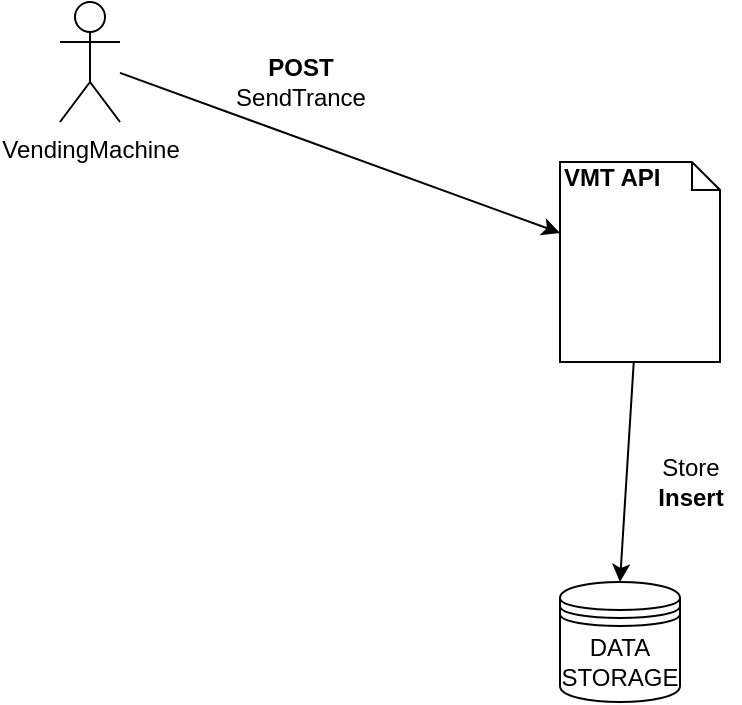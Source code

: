 <mxfile version="13.6.4" type="device" pages="3"><diagram id="ZlB7fi6bWf-UZnUkXwr3" name="TraceSalse_usecase"><mxGraphModel dx="920" dy="552" grid="1" gridSize="10" guides="1" tooltips="1" connect="1" arrows="1" fold="1" page="1" pageScale="1" pageWidth="827" pageHeight="1169" math="0" shadow="0"><root><mxCell id="0"/><mxCell id="1" parent="0"/><mxCell id="t57x0bVkpKLR1xA9A10W-9" style="rounded=0;orthogonalLoop=1;jettySize=auto;html=1;" edge="1" parent="1" source="t57x0bVkpKLR1xA9A10W-4" target="t57x0bVkpKLR1xA9A10W-8"><mxGeometry relative="1" as="geometry"/></mxCell><mxCell id="t57x0bVkpKLR1xA9A10W-4" value="VendingMachine&lt;br&gt;" style="shape=umlActor;verticalLabelPosition=bottom;verticalAlign=top;html=1;outlineConnect=0;" vertex="1" parent="1"><mxGeometry x="40" y="40" width="30" height="60" as="geometry"/></mxCell><mxCell id="t57x0bVkpKLR1xA9A10W-6" value="DATA&lt;br&gt;STORAGE" style="shape=datastore;whiteSpace=wrap;html=1;" vertex="1" parent="1"><mxGeometry x="290" y="330" width="60" height="60" as="geometry"/></mxCell><mxCell id="t57x0bVkpKLR1xA9A10W-11" style="edgeStyle=none;rounded=0;orthogonalLoop=1;jettySize=auto;html=1;entryX=0.5;entryY=0;entryDx=0;entryDy=0;" edge="1" parent="1" source="t57x0bVkpKLR1xA9A10W-8" target="t57x0bVkpKLR1xA9A10W-6"><mxGeometry relative="1" as="geometry"/></mxCell><mxCell id="t57x0bVkpKLR1xA9A10W-8" value="&lt;b&gt;VMT API&lt;/b&gt;" style="shape=note;whiteSpace=wrap;html=1;size=14;verticalAlign=top;align=left;spacingTop=-6;" vertex="1" parent="1"><mxGeometry x="290" y="120" width="80" height="100" as="geometry"/></mxCell><mxCell id="t57x0bVkpKLR1xA9A10W-10" value="&lt;b&gt;POST&lt;/b&gt;&lt;br&gt;SendTrance" style="text;html=1;align=center;verticalAlign=middle;resizable=0;points=[];autosize=1;" vertex="1" parent="1"><mxGeometry x="120" y="65" width="80" height="30" as="geometry"/></mxCell><mxCell id="t57x0bVkpKLR1xA9A10W-12" value="Store&lt;br&gt;&lt;b&gt;Insert&lt;/b&gt;" style="text;html=1;align=center;verticalAlign=middle;resizable=0;points=[];autosize=1;" vertex="1" parent="1"><mxGeometry x="330" y="265" width="50" height="30" as="geometry"/></mxCell></root></mxGraphModel></diagram><diagram id="dPWDsvPSKdWV8r8in1Wj" name="ViewSalseLog_usecase"><mxGraphModel dx="782" dy="469" grid="1" gridSize="10" guides="1" tooltips="1" connect="1" arrows="1" fold="1" page="1" pageScale="1" pageWidth="827" pageHeight="1169" math="0" shadow="0"><root><mxCell id="fptyEy43EB4NmrUuLDO3-0"/><mxCell id="fptyEy43EB4NmrUuLDO3-1" parent="fptyEy43EB4NmrUuLDO3-0"/><mxCell id="f3tXtGERka78SKo-lgIM-0" style="rounded=0;orthogonalLoop=1;jettySize=auto;html=1;" edge="1" parent="fptyEy43EB4NmrUuLDO3-1" source="f3tXtGERka78SKo-lgIM-1" target="f3tXtGERka78SKo-lgIM-4"><mxGeometry relative="1" as="geometry"/></mxCell><mxCell id="f3tXtGERka78SKo-lgIM-1" value="FranchiseAdmin" style="shape=umlActor;verticalLabelPosition=bottom;verticalAlign=top;html=1;outlineConnect=0;" vertex="1" parent="fptyEy43EB4NmrUuLDO3-1"><mxGeometry x="40" y="40" width="30" height="60" as="geometry"/></mxCell><mxCell id="IfpS9Ie2w5U7p0ZytPXr-1" style="edgeStyle=none;rounded=0;orthogonalLoop=1;jettySize=auto;html=1;entryX=0.5;entryY=1;entryDx=0;entryDy=0;entryPerimeter=0;" edge="1" parent="fptyEy43EB4NmrUuLDO3-1" source="f3tXtGERka78SKo-lgIM-2" target="f3tXtGERka78SKo-lgIM-4"><mxGeometry relative="1" as="geometry"/></mxCell><mxCell id="f3tXtGERka78SKo-lgIM-2" value="DATA&lt;br&gt;STORAGE" style="shape=datastore;whiteSpace=wrap;html=1;" vertex="1" parent="fptyEy43EB4NmrUuLDO3-1"><mxGeometry x="170" y="330" width="60" height="60" as="geometry"/></mxCell><mxCell id="f3tXtGERka78SKo-lgIM-3" style="edgeStyle=none;rounded=0;orthogonalLoop=1;jettySize=auto;html=1;entryX=0.5;entryY=0;entryDx=0;entryDy=0;" edge="1" parent="fptyEy43EB4NmrUuLDO3-1" source="f3tXtGERka78SKo-lgIM-4" target="f3tXtGERka78SKo-lgIM-2"><mxGeometry relative="1" as="geometry"/></mxCell><mxCell id="f3tXtGERka78SKo-lgIM-4" value="&lt;b&gt;VMT API&lt;/b&gt;" style="shape=note;whiteSpace=wrap;html=1;size=14;verticalAlign=top;align=left;spacingTop=-6;" vertex="1" parent="fptyEy43EB4NmrUuLDO3-1"><mxGeometry x="290" y="120" width="80" height="100" as="geometry"/></mxCell><mxCell id="f3tXtGERka78SKo-lgIM-5" value="&lt;b&gt;GET&lt;/b&gt;&lt;br&gt;ViewSalse" style="text;html=1;align=center;verticalAlign=middle;resizable=0;points=[];autosize=1;" vertex="1" parent="fptyEy43EB4NmrUuLDO3-1"><mxGeometry x="125" y="65" width="70" height="30" as="geometry"/></mxCell><mxCell id="f3tXtGERka78SKo-lgIM-6" value="Get&lt;br&gt;&lt;b&gt;Select&lt;/b&gt;" style="text;html=1;align=center;verticalAlign=middle;resizable=0;points=[];autosize=1;" vertex="1" parent="fptyEy43EB4NmrUuLDO3-1"><mxGeometry x="175" y="270" width="50" height="30" as="geometry"/></mxCell><mxCell id="IfpS9Ie2w5U7p0ZytPXr-0" value="DATA" style="text;html=1;align=center;verticalAlign=middle;resizable=0;points=[];autosize=1;" vertex="1" parent="fptyEy43EB4NmrUuLDO3-1"><mxGeometry x="270" y="285" width="50" height="20" as="geometry"/></mxCell></root></mxGraphModel></diagram><diagram id="53QOsllTmhBNwsQrDMLU" name="TraceSalse_sequenct"><mxGraphModel dx="920" dy="552" grid="1" gridSize="10" guides="1" tooltips="1" connect="1" arrows="1" fold="1" page="1" pageScale="1" pageWidth="827" pageHeight="1169" math="0" shadow="0"><root><mxCell id="hYBljyJygZPNZ8Cv3mtF-0"/><mxCell id="hYBljyJygZPNZ8Cv3mtF-1" parent="hYBljyJygZPNZ8Cv3mtF-0"/></root></mxGraphModel></diagram></mxfile>